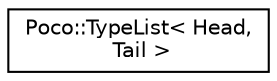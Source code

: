 digraph "Graphical Class Hierarchy"
{
 // LATEX_PDF_SIZE
  edge [fontname="Helvetica",fontsize="10",labelfontname="Helvetica",labelfontsize="10"];
  node [fontname="Helvetica",fontsize="10",shape=record];
  rankdir="LR";
  Node0 [label="Poco::TypeList\< Head,\l Tail \>",height=0.2,width=0.4,color="black", fillcolor="white", style="filled",URL="$structPoco_1_1TypeList.html",tooltip="Compile Time List of Types."];
}
